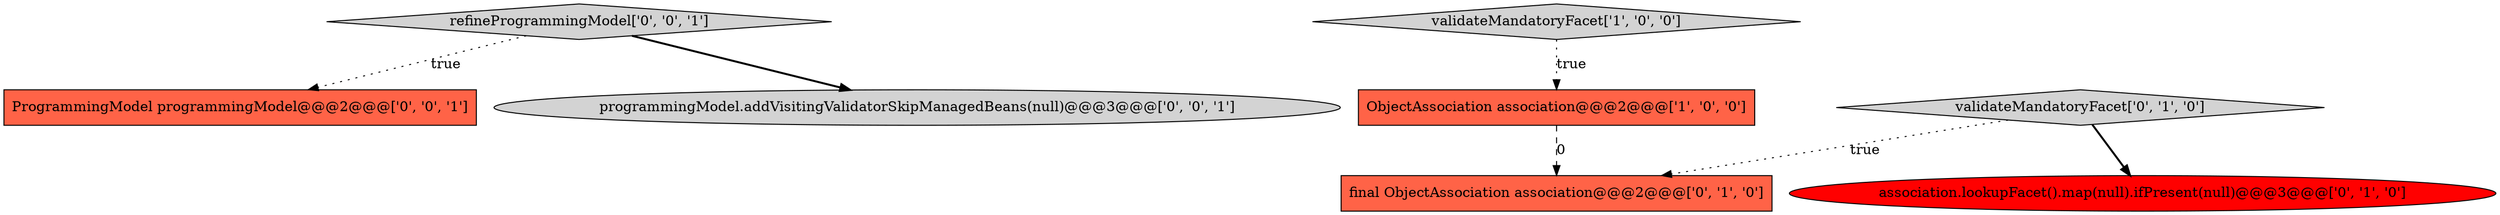 digraph {
7 [style = filled, label = "refineProgrammingModel['0', '0', '1']", fillcolor = lightgray, shape = diamond image = "AAA0AAABBB3BBB"];
5 [style = filled, label = "ProgrammingModel programmingModel@@@2@@@['0', '0', '1']", fillcolor = tomato, shape = box image = "AAA0AAABBB3BBB"];
1 [style = filled, label = "validateMandatoryFacet['1', '0', '0']", fillcolor = lightgray, shape = diamond image = "AAA0AAABBB1BBB"];
0 [style = filled, label = "ObjectAssociation association@@@2@@@['1', '0', '0']", fillcolor = tomato, shape = box image = "AAA1AAABBB1BBB"];
2 [style = filled, label = "association.lookupFacet().map(null).ifPresent(null)@@@3@@@['0', '1', '0']", fillcolor = red, shape = ellipse image = "AAA1AAABBB2BBB"];
3 [style = filled, label = "validateMandatoryFacet['0', '1', '0']", fillcolor = lightgray, shape = diamond image = "AAA0AAABBB2BBB"];
4 [style = filled, label = "final ObjectAssociation association@@@2@@@['0', '1', '0']", fillcolor = tomato, shape = box image = "AAA1AAABBB2BBB"];
6 [style = filled, label = "programmingModel.addVisitingValidatorSkipManagedBeans(null)@@@3@@@['0', '0', '1']", fillcolor = lightgray, shape = ellipse image = "AAA0AAABBB3BBB"];
3->4 [style = dotted, label="true"];
0->4 [style = dashed, label="0"];
1->0 [style = dotted, label="true"];
3->2 [style = bold, label=""];
7->6 [style = bold, label=""];
7->5 [style = dotted, label="true"];
}
